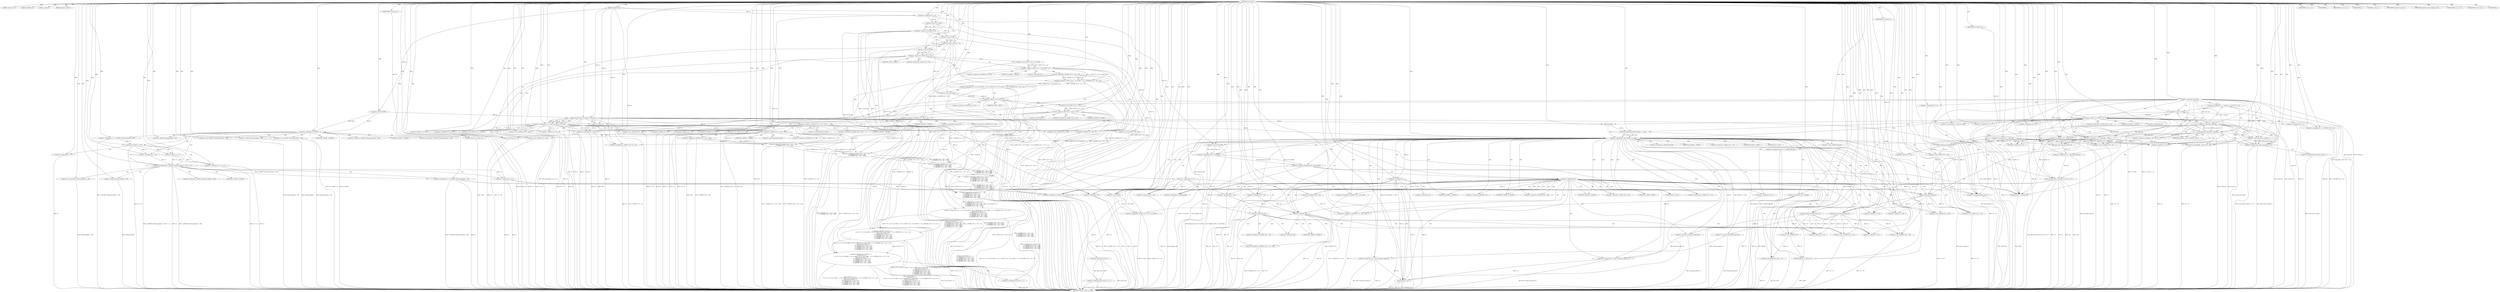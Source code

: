 digraph cache_insert {  
"1000116" [label = "(METHOD,cache_insert)" ]
"1000573" [label = "(METHOD_RETURN,__int64 __fastcall)" ]
"1000117" [label = "(PARAM,const char *a1)" ]
"1000118" [label = "(PARAM,_DWORD *a2)" ]
"1000119" [label = "(PARAM,__int64 a3)" ]
"1000120" [label = "(PARAM,unsigned __int64 a4)" ]
"1000121" [label = "(PARAM,unsigned int a5)" ]
"1000138" [label = "(<operator>.assignment,v10 = a5)" ]
"1000142" [label = "(<operator>.notEquals,(a5 & 0x980) != 0)" ]
"1000143" [label = "(<operator>.and,a5 & 0x980)" ]
"1000148" [label = "(<operator>.assignment,v11 = *(_QWORD *)(dnsmasq_daemon + 456))" ]
"1000151" [label = "(<operator>.cast,(_QWORD *)(dnsmasq_daemon + 456))" ]
"1000153" [label = "(<operator>.addition,dnsmasq_daemon + 456)" ]
"1000157" [label = "(<operator>.lessThan,v11 < a4)" ]
"1000160" [label = "(<operator>.assignment,v12 = v11 == 0)" ]
"1000162" [label = "(<operator>.equals,v11 == 0)" ]
"1000166" [label = "(<operator>.assignment,v12 = 1)" ]
"1000170" [label = "(IDENTIFIER,v12,if ( v12 ))" ]
"1000171" [label = "(<operator>.assignment,v11 = a4)" ]
"1000175" [label = "(<operator>.lessEqualsThan,*(_QWORD *)(dnsmasq_daemon + 448) <= v11)" ]
"1000177" [label = "(<operator>.cast,(_QWORD *)(dnsmasq_daemon + 448))" ]
"1000179" [label = "(<operator>.addition,dnsmasq_daemon + 448)" ]
"1000183" [label = "(<operator>.assignment,a4 = v11)" ]
"1000187" [label = "(<operator>.assignment,a4 = *(_QWORD *)(dnsmasq_daemon + 448))" ]
"1000190" [label = "(<operator>.cast,(_QWORD *)(dnsmasq_daemon + 448))" ]
"1000192" [label = "(<operator>.addition,dnsmasq_daemon + 448)" ]
"1000196" [label = "(<operator>.notEquals,(insert_error & 1) != 0)" ]
"1000197" [label = "(<operator>.and,insert_error & 1)" ]
"1000201" [label = "(IDENTIFIER,L,)" ]
"1000202" [label = "(<operator>.assignment,v14 = cache_scan_free(a1, a2, a3, a5))" ]
"1000204" [label = "(cache_scan_free,cache_scan_free(a1, a2, a3, a5))" ]
"1000210" [label = "(IDENTIFIER,v14,if ( v14 ))" ]
"1000213" [label = "(<operator>.logicalOr,(v10 & 0x180) == 0\n      || (v10 & 8) == 0\n      || ((v13 = v14, (v10 & 0x80) == 0) || (*(_BYTE *)(v14 + 52) & 0x80) == 0 || *(_DWORD *)(v14 + 24) != *a2)\n      && ((v10 & 0x100) == 0\n       || (*(_BYTE *)(v14 + 53) & 1) == 0\n       || *(_DWORD *)(v14 + 24) != *a2\n       || *(_DWORD *)(v14 + 28) != a2[1]\n       || *(_DWORD *)(v14 + 32) != a2[2]\n       || *(_DWORD *)(v14 + 36) != a2[3]))" ]
"1000214" [label = "(<operator>.equals,(v10 & 0x180) == 0)" ]
"1000215" [label = "(<operator>.and,v10 & 0x180)" ]
"1000219" [label = "(<operator>.logicalOr,(v10 & 8) == 0\n      || ((v13 = v14, (v10 & 0x80) == 0) || (*(_BYTE *)(v14 + 52) & 0x80) == 0 || *(_DWORD *)(v14 + 24) != *a2)\n      && ((v10 & 0x100) == 0\n       || (*(_BYTE *)(v14 + 53) & 1) == 0\n       || *(_DWORD *)(v14 + 24) != *a2\n       || *(_DWORD *)(v14 + 28) != a2[1]\n       || *(_DWORD *)(v14 + 32) != a2[2]\n       || *(_DWORD *)(v14 + 36) != a2[3]))" ]
"1000220" [label = "(<operator>.equals,(v10 & 8) == 0)" ]
"1000221" [label = "(<operator>.and,v10 & 8)" ]
"1000225" [label = "(<operator>.logicalAnd,((v13 = v14, (v10 & 0x80) == 0) || (*(_BYTE *)(v14 + 52) & 0x80) == 0 || *(_DWORD *)(v14 + 24) != *a2)\n      && ((v10 & 0x100) == 0\n       || (*(_BYTE *)(v14 + 53) & 1) == 0\n       || *(_DWORD *)(v14 + 24) != *a2\n       || *(_DWORD *)(v14 + 28) != a2[1]\n       || *(_DWORD *)(v14 + 32) != a2[2]\n       || *(_DWORD *)(v14 + 36) != a2[3]))" ]
"1000228" [label = "(<operator>.assignment,v13 = v14)" ]
"1000231" [label = "(<operator>.equals,(v10 & 0x80) == 0)" ]
"1000232" [label = "(<operator>.and,v10 & 0x80)" ]
"1000226" [label = "(<operator>.logicalOr,(v13 = v14, (v10 & 0x80) == 0) || (*(_BYTE *)(v14 + 52) & 0x80) == 0 || *(_DWORD *)(v14 + 24) != *a2)" ]
"1000236" [label = "(<operator>.logicalOr,(*(_BYTE *)(v14 + 52) & 0x80) == 0 || *(_DWORD *)(v14 + 24) != *a2)" ]
"1000237" [label = "(<operator>.equals,(*(_BYTE *)(v14 + 52) & 0x80) == 0)" ]
"1000238" [label = "(<operator>.and,*(_BYTE *)(v14 + 52) & 0x80)" ]
"1000240" [label = "(<operator>.cast,(_BYTE *)(v14 + 52))" ]
"1000242" [label = "(<operator>.addition,v14 + 52)" ]
"1000247" [label = "(<operator>.notEquals,*(_DWORD *)(v14 + 24) != *a2)" ]
"1000249" [label = "(<operator>.cast,(_DWORD *)(v14 + 24))" ]
"1000251" [label = "(<operator>.addition,v14 + 24)" ]
"1000256" [label = "(<operator>.logicalOr,(v10 & 0x100) == 0\n       || (*(_BYTE *)(v14 + 53) & 1) == 0\n       || *(_DWORD *)(v14 + 24) != *a2\n       || *(_DWORD *)(v14 + 28) != a2[1]\n       || *(_DWORD *)(v14 + 32) != a2[2]\n       || *(_DWORD *)(v14 + 36) != a2[3])" ]
"1000257" [label = "(<operator>.equals,(v10 & 0x100) == 0)" ]
"1000258" [label = "(<operator>.and,v10 & 0x100)" ]
"1000262" [label = "(<operator>.logicalOr,(*(_BYTE *)(v14 + 53) & 1) == 0\n       || *(_DWORD *)(v14 + 24) != *a2\n       || *(_DWORD *)(v14 + 28) != a2[1]\n       || *(_DWORD *)(v14 + 32) != a2[2]\n       || *(_DWORD *)(v14 + 36) != a2[3])" ]
"1000263" [label = "(<operator>.equals,(*(_BYTE *)(v14 + 53) & 1) == 0)" ]
"1000264" [label = "(<operator>.and,*(_BYTE *)(v14 + 53) & 1)" ]
"1000266" [label = "(<operator>.cast,(_BYTE *)(v14 + 53))" ]
"1000268" [label = "(<operator>.addition,v14 + 53)" ]
"1000273" [label = "(<operator>.logicalOr,*(_DWORD *)(v14 + 24) != *a2\n       || *(_DWORD *)(v14 + 28) != a2[1]\n       || *(_DWORD *)(v14 + 32) != a2[2]\n       || *(_DWORD *)(v14 + 36) != a2[3])" ]
"1000274" [label = "(<operator>.notEquals,*(_DWORD *)(v14 + 24) != *a2)" ]
"1000276" [label = "(<operator>.cast,(_DWORD *)(v14 + 24))" ]
"1000278" [label = "(<operator>.addition,v14 + 24)" ]
"1000283" [label = "(<operator>.logicalOr,*(_DWORD *)(v14 + 28) != a2[1]\n       || *(_DWORD *)(v14 + 32) != a2[2]\n       || *(_DWORD *)(v14 + 36) != a2[3])" ]
"1000284" [label = "(<operator>.notEquals,*(_DWORD *)(v14 + 28) != a2[1])" ]
"1000286" [label = "(<operator>.cast,(_DWORD *)(v14 + 28))" ]
"1000288" [label = "(<operator>.addition,v14 + 28)" ]
"1000294" [label = "(<operator>.logicalOr,*(_DWORD *)(v14 + 32) != a2[2]\n       || *(_DWORD *)(v14 + 36) != a2[3])" ]
"1000295" [label = "(<operator>.notEquals,*(_DWORD *)(v14 + 32) != a2[2])" ]
"1000297" [label = "(<operator>.cast,(_DWORD *)(v14 + 32))" ]
"1000299" [label = "(<operator>.addition,v14 + 32)" ]
"1000305" [label = "(<operator>.notEquals,*(_DWORD *)(v14 + 36) != a2[3])" ]
"1000307" [label = "(<operator>.cast,(_DWORD *)(v14 + 36))" ]
"1000309" [label = "(<operator>.addition,v14 + 36)" ]
"1000316" [label = "(IDENTIFIER,L,)" ]
"1000317" [label = "(<operator>.assignment,insert_error = 1)" ]
"1000320" [label = "(RETURN,return v13;,return v13;)" ]
"1000321" [label = "(IDENTIFIER,v13,return v13;)" ]
"1000322" [label = "(<operator>.assignment,v13 = cache_tail)" ]
"1000325" [label = "(<operator>.assignment,v24 = a2)" ]
"1000329" [label = "(<operator>.logicalNot,!cache_tail)" ]
"1000332" [label = "(<operator>.assignment,v15 = 0)" ]
"1000335" [label = "(<operator>.assignment,v16 = a5 & 4)" ]
"1000337" [label = "(<operator>.and,a5 & 4)" ]
"1000341" [label = "(LITERAL,1,while ( 1 ))" ]
"1000343" [label = "(<operator>.assignment,v17 = *(unsigned __int16 *)(v13 + 52))" ]
"1000346" [label = "(<operator>.cast,(unsigned __int16 *)(v13 + 52))" ]
"1000348" [label = "(<operator>.addition,v13 + 52)" ]
"1000352" [label = "(<operator>.equals,(v17 & 0xC) == 0)" ]
"1000353" [label = "(<operator>.and,v17 & 0xC)" ]
"1000359" [label = "(<operator>.logicalAnd,a1 && strlen(a1) >= 0x32)" ]
"1000361" [label = "(<operator>.greaterEqualsThan,strlen(a1) >= 0x32)" ]
"1000362" [label = "(strlen,strlen(a1))" ]
"1000366" [label = "(<operator>.assignment,v19 = big_free)" ]
"1000370" [label = "(IDENTIFIER,big_free,if ( big_free ))" ]
"1000372" [label = "(<operator>.assignment,big_free = *(_QWORD *)big_free)" ]
"1000375" [label = "(<operator>.cast,(_QWORD *)big_free)" ]
"1000381" [label = "(<operator>.logicalNot,!(bignames_left | v10 & 0x5000))" ]
"1000382" [label = "(<operator>.or,bignames_left | v10 & 0x5000)" ]
"1000384" [label = "(<operator>.and,v10 & 0x5000)" ]
"1000389" [label = "(<operator>.logicalNot,!v23)" ]
"1000392" [label = "(<operator>.assignment,v19 = v23)" ]
"1000396" [label = "(IDENTIFIER,bignames_left,if ( bignames_left ))" ]
"1000397" [label = "(<operator>.preDecrement,--bignames_left)" ]
"1000399" [label = "(cache_unlink,cache_unlink(v13))" ]
"1000401" [label = "(<operator>.assignment,v20 = v24)" ]
"1000404" [label = "(<operator>.assignment,*(_QWORD *)(v13 + 56) = v19)" ]
"1000406" [label = "(<operator>.cast,(_QWORD *)(v13 + 56))" ]
"1000408" [label = "(<operator>.addition,v13 + 56)" ]
"1000412" [label = "(<operator>.assignment,*(_WORD *)(v13 + 52) = a5 | 0x200)" ]
"1000414" [label = "(<operator>.cast,(_WORD *)(v13 + 52))" ]
"1000416" [label = "(<operator>.addition,v13 + 52)" ]
"1000419" [label = "(<operator>.or,a5 | 0x200)" ]
"1000422" [label = "(<operator>.assignment,v21 = (char *)cache_get_name(v13))" ]
"1000424" [label = "(<operator>.cast,(char *)cache_get_name(v13))" ]
"1000426" [label = "(cache_get_name,cache_get_name(v13))" ]
"1000430" [label = "(cache_unlink,cache_unlink(v13))" ]
"1000432" [label = "(<operator>.assignment,*(_WORD *)(v13 + 52) = a5)" ]
"1000434" [label = "(<operator>.cast,(_WORD *)(v13 + 52))" ]
"1000436" [label = "(<operator>.addition,v13 + 52)" ]
"1000440" [label = "(<operator>.assignment,v21 = (char *)cache_get_name(v13))" ]
"1000442" [label = "(<operator>.cast,(char *)cache_get_name(v13))" ]
"1000444" [label = "(cache_get_name,cache_get_name(v13))" ]
"1000447" [label = "(<operator>.logicalNot,!a1)" ]
"1000450" [label = "(<operator>.assignment,v20 = v24)" ]
"1000453" [label = "(<operator>.assignment,*v21 = 0)" ]
"1000458" [label = "(<operator>.logicalNot,!v24)" ]
"1000462" [label = "(<operator>.assignment,v20 = v24)" ]
"1000465" [label = "(strcpy,strcpy(v21, a1))" ]
"1000469" [label = "(<operator>.logicalNot,!v20)" ]
"1000473" [label = "(<operator>.assignment,*(_QWORD *)(v13 + 40) = a4 + a3)" ]
"1000475" [label = "(<operator>.cast,(_QWORD *)(v13 + 40))" ]
"1000477" [label = "(<operator>.addition,v13 + 40)" ]
"1000480" [label = "(<operator>.addition,a4 + a3)" ]
"1000483" [label = "(<operator>.assignment,*(_QWORD *)v13 = new_chain)" ]
"1000485" [label = "(<operator>.cast,(_QWORD *)v13)" ]
"1000489" [label = "(<operator>.assignment,new_chain = v13)" ]
"1000492" [label = "(RETURN,return v13;,return v13;)" ]
"1000493" [label = "(IDENTIFIER,v13,return v13;)" ]
"1000495" [label = "(<operator>.assignment,*(_OWORD *)(v13 + 24) = *v20)" ]
"1000497" [label = "(<operator>.cast,(_OWORD *)(v13 + 24))" ]
"1000499" [label = "(<operator>.addition,v13 + 24)" ]
"1000506" [label = "(IDENTIFIER,v15,if ( v15 ))" ]
"1000509" [label = "(IDENTIFIER,v16,if ( v16 ))" ]
"1000511" [label = "(<operator>.assignment,v25 = *(_OWORD *)(v13 + 24))" ]
"1000514" [label = "(<operator>.cast,(_OWORD *)(v13 + 24))" ]
"1000516" [label = "(<operator>.addition,v13 + 24)" ]
"1000519" [label = "(<operator>.assignment,v18 = cache_get_name(v13))" ]
"1000521" [label = "(cache_get_name,cache_get_name(v13))" ]
"1000523" [label = "(cache_scan_free,cache_scan_free(v18, &v25, a3, v17))" ]
"1000529" [label = "(<operator>.preIncrement,++cache_live_freed)" ]
"1000531" [label = "(<operator>.assignment,v15 = 1)" ]
"1000534" [label = "(<operator>.assignment,v13 = cache_tail)" ]
"1000538" [label = "(<operator>.logicalNot,!cache_tail)" ]
"1000543" [label = "(<operator>.assignment,v15 = 0)" ]
"1000546" [label = "(<operator>.assignment,v16 = 1)" ]
"1000549" [label = "(<operator>.assignment,v13 = cache_tail)" ]
"1000553" [label = "(<operator>.logicalNot,!cache_tail)" ]
"1000557" [label = "(<operator>.equals,(cache_insert_warned & 1) == 0)" ]
"1000558" [label = "(<operator>.and,cache_insert_warned & 1)" ]
"1000563" [label = "(<operator>.assignment,cache_insert_warned = 1)" ]
"1000567" [label = "(IDENTIFIER,L,)" ]
"1000568" [label = "(<operator>.assignment,insert_error = 1)" ]
"1000571" [label = "(RETURN,return v13;,return v13;)" ]
"1000572" [label = "(IDENTIFIER,v13,return v13;)" ]
"1000150" [label = "(<operator>.indirection,*(_QWORD *)(dnsmasq_daemon + 456))" ]
"1000152" [label = "(UNKNOWN,_QWORD *,_QWORD *)" ]
"1000176" [label = "(<operator>.indirection,*(_QWORD *)(dnsmasq_daemon + 448))" ]
"1000178" [label = "(UNKNOWN,_QWORD *,_QWORD *)" ]
"1000189" [label = "(<operator>.indirection,*(_QWORD *)(dnsmasq_daemon + 448))" ]
"1000191" [label = "(UNKNOWN,_QWORD *,_QWORD *)" ]
"1000239" [label = "(<operator>.indirection,*(_BYTE *)(v14 + 52))" ]
"1000241" [label = "(UNKNOWN,_BYTE *,_BYTE *)" ]
"1000248" [label = "(<operator>.indirection,*(_DWORD *)(v14 + 24))" ]
"1000250" [label = "(UNKNOWN,_DWORD *,_DWORD *)" ]
"1000254" [label = "(<operator>.indirection,*a2)" ]
"1000265" [label = "(<operator>.indirection,*(_BYTE *)(v14 + 53))" ]
"1000267" [label = "(UNKNOWN,_BYTE *,_BYTE *)" ]
"1000275" [label = "(<operator>.indirection,*(_DWORD *)(v14 + 24))" ]
"1000277" [label = "(UNKNOWN,_DWORD *,_DWORD *)" ]
"1000281" [label = "(<operator>.indirection,*a2)" ]
"1000285" [label = "(<operator>.indirection,*(_DWORD *)(v14 + 28))" ]
"1000287" [label = "(UNKNOWN,_DWORD *,_DWORD *)" ]
"1000291" [label = "(<operator>.indirectIndexAccess,a2[1])" ]
"1000296" [label = "(<operator>.indirection,*(_DWORD *)(v14 + 32))" ]
"1000298" [label = "(UNKNOWN,_DWORD *,_DWORD *)" ]
"1000302" [label = "(<operator>.indirectIndexAccess,a2[2])" ]
"1000306" [label = "(<operator>.indirection,*(_DWORD *)(v14 + 36))" ]
"1000308" [label = "(UNKNOWN,_DWORD *,_DWORD *)" ]
"1000312" [label = "(<operator>.indirectIndexAccess,a2[3])" ]
"1000345" [label = "(<operator>.indirection,*(unsigned __int16 *)(v13 + 52))" ]
"1000347" [label = "(UNKNOWN,unsigned __int16 *,unsigned __int16 *)" ]
"1000374" [label = "(<operator>.indirection,*(_QWORD *)big_free)" ]
"1000376" [label = "(UNKNOWN,_QWORD *,_QWORD *)" ]
"1000405" [label = "(<operator>.indirection,*(_QWORD *)(v13 + 56))" ]
"1000407" [label = "(UNKNOWN,_QWORD *,_QWORD *)" ]
"1000413" [label = "(<operator>.indirection,*(_WORD *)(v13 + 52))" ]
"1000415" [label = "(UNKNOWN,_WORD *,_WORD *)" ]
"1000425" [label = "(UNKNOWN,char *,char *)" ]
"1000433" [label = "(<operator>.indirection,*(_WORD *)(v13 + 52))" ]
"1000435" [label = "(UNKNOWN,_WORD *,_WORD *)" ]
"1000443" [label = "(UNKNOWN,char *,char *)" ]
"1000454" [label = "(<operator>.indirection,*v21)" ]
"1000474" [label = "(<operator>.indirection,*(_QWORD *)(v13 + 40))" ]
"1000476" [label = "(UNKNOWN,_QWORD *,_QWORD *)" ]
"1000484" [label = "(<operator>.indirection,*(_QWORD *)v13)" ]
"1000486" [label = "(UNKNOWN,_QWORD *,_QWORD *)" ]
"1000496" [label = "(<operator>.indirection,*(_OWORD *)(v13 + 24))" ]
"1000498" [label = "(UNKNOWN,_OWORD *,_OWORD *)" ]
"1000502" [label = "(<operator>.indirection,*v20)" ]
"1000513" [label = "(<operator>.indirection,*(_OWORD *)(v13 + 24))" ]
"1000515" [label = "(UNKNOWN,_OWORD *,_OWORD *)" ]
"1000525" [label = "(<operator>.addressOf,&v25)" ]
  "1000571" -> "1000573"  [ label = "DDG: <RET>"] 
  "1000320" -> "1000573"  [ label = "DDG: <RET>"] 
  "1000492" -> "1000573"  [ label = "DDG: <RET>"] 
  "1000462" -> "1000573"  [ label = "DDG: v24"] 
  "1000523" -> "1000573"  [ label = "DDG: a3"] 
  "1000325" -> "1000573"  [ label = "DDG: a2"] 
  "1000283" -> "1000573"  [ label = "DDG: *(_DWORD *)(v14 + 32) != a2[2]\n       || *(_DWORD *)(v14 + 36) != a2[3]"] 
  "1000166" -> "1000573"  [ label = "DDG: v12"] 
  "1000529" -> "1000573"  [ label = "DDG: cache_live_freed"] 
  "1000288" -> "1000573"  [ label = "DDG: v14"] 
  "1000434" -> "1000573"  [ label = "DDG: v13 + 52"] 
  "1000242" -> "1000573"  [ label = "DDG: v14"] 
  "1000160" -> "1000573"  [ label = "DDG: v12"] 
  "1000414" -> "1000573"  [ label = "DDG: v13 + 52"] 
  "1000469" -> "1000573"  [ label = "DDG: !v20"] 
  "1000142" -> "1000573"  [ label = "DDG: a5 & 0x980"] 
  "1000475" -> "1000573"  [ label = "DDG: v13 + 40"] 
  "1000392" -> "1000573"  [ label = "DDG: v23"] 
  "1000204" -> "1000573"  [ label = "DDG: a1"] 
  "1000294" -> "1000573"  [ label = "DDG: *(_DWORD *)(v14 + 32) != a2[2]"] 
  "1000346" -> "1000573"  [ label = "DDG: v13 + 52"] 
  "1000389" -> "1000573"  [ label = "DDG: !v23"] 
  "1000422" -> "1000573"  [ label = "DDG: (char *)cache_get_name(v13)"] 
  "1000442" -> "1000573"  [ label = "DDG: cache_get_name(v13)"] 
  "1000372" -> "1000573"  [ label = "DDG: *(_QWORD *)big_free"] 
  "1000495" -> "1000573"  [ label = "DDG: *v20"] 
  "1000523" -> "1000573"  [ label = "DDG: v18"] 
  "1000352" -> "1000573"  [ label = "DDG: (v17 & 0xC) == 0"] 
  "1000202" -> "1000573"  [ label = "DDG: v14"] 
  "1000138" -> "1000573"  [ label = "DDG: v10"] 
  "1000495" -> "1000573"  [ label = "DDG: *(_OWORD *)(v13 + 24)"] 
  "1000523" -> "1000573"  [ label = "DDG: &v25"] 
  "1000432" -> "1000573"  [ label = "DDG: a5"] 
  "1000187" -> "1000573"  [ label = "DDG: *(_QWORD *)(dnsmasq_daemon + 448)"] 
  "1000419" -> "1000573"  [ label = "DDG: a5"] 
  "1000238" -> "1000573"  [ label = "DDG: *(_BYTE *)(v14 + 52)"] 
  "1000511" -> "1000573"  [ label = "DDG: v25"] 
  "1000329" -> "1000573"  [ label = "DDG: cache_tail"] 
  "1000258" -> "1000573"  [ label = "DDG: v10"] 
  "1000352" -> "1000573"  [ label = "DDG: v17 & 0xC"] 
  "1000268" -> "1000573"  [ label = "DDG: v14"] 
  "1000232" -> "1000573"  [ label = "DDG: v10"] 
  "1000335" -> "1000573"  [ label = "DDG: a5 & 4"] 
  "1000543" -> "1000573"  [ label = "DDG: v15"] 
  "1000264" -> "1000573"  [ label = "DDG: *(_BYTE *)(v14 + 53)"] 
  "1000538" -> "1000573"  [ label = "DDG: cache_tail"] 
  "1000257" -> "1000573"  [ label = "DDG: v10 & 0x100"] 
  "1000538" -> "1000573"  [ label = "DDG: !cache_tail"] 
  "1000553" -> "1000573"  [ label = "DDG: !cache_tail"] 
  "1000142" -> "1000573"  [ label = "DDG: (a5 & 0x980) != 0"] 
  "1000183" -> "1000573"  [ label = "DDG: a4"] 
  "1000213" -> "1000573"  [ label = "DDG: (v10 & 0x180) == 0\n      || (v10 & 8) == 0\n      || ((v13 = v14, (v10 & 0x80) == 0) || (*(_BYTE *)(v14 + 52) & 0x80) == 0 || *(_DWORD *)(v14 + 24) != *a2)\n      && ((v10 & 0x100) == 0\n       || (*(_BYTE *)(v14 + 53) & 1) == 0\n       || *(_DWORD *)(v14 + 24) != *a2\n       || *(_DWORD *)(v14 + 28) != a2[1]\n       || *(_DWORD *)(v14 + 32) != a2[2]\n       || *(_DWORD *)(v14 + 36) != a2[3])"] 
  "1000563" -> "1000573"  [ label = "DDG: cache_insert_warned"] 
  "1000558" -> "1000573"  [ label = "DDG: cache_insert_warned"] 
  "1000157" -> "1000573"  [ label = "DDG: v11 < a4"] 
  "1000228" -> "1000573"  [ label = "DDG: v14"] 
  "1000322" -> "1000573"  [ label = "DDG: v13"] 
  "1000546" -> "1000573"  [ label = "DDG: v16"] 
  "1000228" -> "1000573"  [ label = "DDG: v13"] 
  "1000432" -> "1000573"  [ label = "DDG: *(_WORD *)(v13 + 52)"] 
  "1000447" -> "1000573"  [ label = "DDG: a1"] 
  "1000121" -> "1000573"  [ label = "DDG: a5"] 
  "1000480" -> "1000573"  [ label = "DDG: a3"] 
  "1000220" -> "1000573"  [ label = "DDG: v10 & 8"] 
  "1000225" -> "1000573"  [ label = "DDG: (v10 & 0x100) == 0\n       || (*(_BYTE *)(v14 + 53) & 1) == 0\n       || *(_DWORD *)(v14 + 24) != *a2\n       || *(_DWORD *)(v14 + 28) != a2[1]\n       || *(_DWORD *)(v14 + 32) != a2[2]\n       || *(_DWORD *)(v14 + 36) != a2[3]"] 
  "1000273" -> "1000573"  [ label = "DDG: *(_DWORD *)(v14 + 24) != *a2"] 
  "1000381" -> "1000573"  [ label = "DDG: bignames_left | v10 & 0x5000"] 
  "1000382" -> "1000573"  [ label = "DDG: v10 & 0x5000"] 
  "1000440" -> "1000573"  [ label = "DDG: (char *)cache_get_name(v13)"] 
  "1000273" -> "1000573"  [ label = "DDG: *(_DWORD *)(v14 + 28) != a2[1]\n       || *(_DWORD *)(v14 + 32) != a2[2]\n       || *(_DWORD *)(v14 + 36) != a2[3]"] 
  "1000219" -> "1000573"  [ label = "DDG: (v10 & 8) == 0"] 
  "1000295" -> "1000573"  [ label = "DDG: *(_DWORD *)(v14 + 32)"] 
  "1000480" -> "1000573"  [ label = "DDG: a4"] 
  "1000465" -> "1000573"  [ label = "DDG: strcpy(v21, a1)"] 
  "1000213" -> "1000573"  [ label = "DDG: (v10 & 0x180) == 0"] 
  "1000151" -> "1000573"  [ label = "DDG: dnsmasq_daemon + 456"] 
  "1000225" -> "1000573"  [ label = "DDG: (v13 = v14, (v10 & 0x80) == 0) || (*(_BYTE *)(v14 + 52) & 0x80) == 0 || *(_DWORD *)(v14 + 24) != *a2"] 
  "1000366" -> "1000573"  [ label = "DDG: big_free"] 
  "1000295" -> "1000573"  [ label = "DDG: a2[2]"] 
  "1000511" -> "1000573"  [ label = "DDG: *(_OWORD *)(v13 + 24)"] 
  "1000266" -> "1000573"  [ label = "DDG: v14 + 53"] 
  "1000557" -> "1000573"  [ label = "DDG: cache_insert_warned & 1"] 
  "1000453" -> "1000573"  [ label = "DDG: *v21"] 
  "1000424" -> "1000573"  [ label = "DDG: cache_get_name(v13)"] 
  "1000148" -> "1000573"  [ label = "DDG: *(_QWORD *)(dnsmasq_daemon + 456)"] 
  "1000523" -> "1000573"  [ label = "DDG: cache_scan_free(v18, &v25, a3, v17)"] 
  "1000179" -> "1000573"  [ label = "DDG: dnsmasq_daemon"] 
  "1000343" -> "1000573"  [ label = "DDG: *(unsigned __int16 *)(v13 + 52)"] 
  "1000473" -> "1000573"  [ label = "DDG: a4 + a3"] 
  "1000175" -> "1000573"  [ label = "DDG: v11"] 
  "1000309" -> "1000573"  [ label = "DDG: v14"] 
  "1000447" -> "1000573"  [ label = "DDG: !a1"] 
  "1000202" -> "1000573"  [ label = "DDG: cache_scan_free(a1, a2, a3, a5)"] 
  "1000226" -> "1000573"  [ label = "DDG: (*(_BYTE *)(v14 + 52) & 0x80) == 0 || *(_DWORD *)(v14 + 24) != *a2"] 
  "1000412" -> "1000573"  [ label = "DDG: a5 | 0x200"] 
  "1000236" -> "1000573"  [ label = "DDG: *(_DWORD *)(v14 + 24) != *a2"] 
  "1000523" -> "1000573"  [ label = "DDG: v17"] 
  "1000214" -> "1000573"  [ label = "DDG: v10 & 0x180"] 
  "1000401" -> "1000573"  [ label = "DDG: v24"] 
  "1000262" -> "1000573"  [ label = "DDG: (*(_BYTE *)(v14 + 53) & 1) == 0"] 
  "1000384" -> "1000573"  [ label = "DDG: v10"] 
  "1000236" -> "1000573"  [ label = "DDG: (*(_BYTE *)(v14 + 52) & 0x80) == 0"] 
  "1000366" -> "1000573"  [ label = "DDG: v19"] 
  "1000286" -> "1000573"  [ label = "DDG: v14 + 28"] 
  "1000489" -> "1000573"  [ label = "DDG: new_chain"] 
  "1000231" -> "1000573"  [ label = "DDG: v10 & 0x80"] 
  "1000469" -> "1000573"  [ label = "DDG: v20"] 
  "1000359" -> "1000573"  [ label = "DDG: strlen(a1) >= 0x32"] 
  "1000183" -> "1000573"  [ label = "DDG: v11"] 
  "1000204" -> "1000573"  [ label = "DDG: a3"] 
  "1000359" -> "1000573"  [ label = "DDG: a1 && strlen(a1) >= 0x32"] 
  "1000221" -> "1000573"  [ label = "DDG: v10"] 
  "1000514" -> "1000573"  [ label = "DDG: v13 + 24"] 
  "1000192" -> "1000573"  [ label = "DDG: dnsmasq_daemon"] 
  "1000278" -> "1000573"  [ label = "DDG: v14"] 
  "1000274" -> "1000573"  [ label = "DDG: *(_DWORD *)(v14 + 24)"] 
  "1000440" -> "1000573"  [ label = "DDG: v21"] 
  "1000247" -> "1000573"  [ label = "DDG: *(_DWORD *)(v14 + 24)"] 
  "1000497" -> "1000573"  [ label = "DDG: v13 + 24"] 
  "1000251" -> "1000573"  [ label = "DDG: v14"] 
  "1000219" -> "1000573"  [ label = "DDG: ((v13 = v14, (v10 & 0x80) == 0) || (*(_BYTE *)(v14 + 52) & 0x80) == 0 || *(_DWORD *)(v14 + 24) != *a2)\n      && ((v10 & 0x100) == 0\n       || (*(_BYTE *)(v14 + 53) & 1) == 0\n       || *(_DWORD *)(v14 + 24) != *a2\n       || *(_DWORD *)(v14 + 28) != a2[1]\n       || *(_DWORD *)(v14 + 32) != a2[2]\n       || *(_DWORD *)(v14 + 36) != a2[3])"] 
  "1000284" -> "1000573"  [ label = "DDG: a2[1]"] 
  "1000231" -> "1000573"  [ label = "DDG: (v10 & 0x80) == 0"] 
  "1000197" -> "1000573"  [ label = "DDG: insert_error"] 
  "1000404" -> "1000573"  [ label = "DDG: v19"] 
  "1000348" -> "1000573"  [ label = "DDG: v13"] 
  "1000534" -> "1000573"  [ label = "DDG: v13"] 
  "1000406" -> "1000573"  [ label = "DDG: v13 + 56"] 
  "1000187" -> "1000573"  [ label = "DDG: a4"] 
  "1000204" -> "1000573"  [ label = "DDG: a5"] 
  "1000256" -> "1000573"  [ label = "DDG: (v10 & 0x100) == 0"] 
  "1000450" -> "1000573"  [ label = "DDG: v20"] 
  "1000274" -> "1000573"  [ label = "DDG: *a2"] 
  "1000397" -> "1000573"  [ label = "DDG: bignames_left"] 
  "1000489" -> "1000573"  [ label = "DDG: v13"] 
  "1000190" -> "1000573"  [ label = "DDG: dnsmasq_daemon + 448"] 
  "1000531" -> "1000573"  [ label = "DDG: v15"] 
  "1000335" -> "1000573"  [ label = "DDG: v16"] 
  "1000557" -> "1000573"  [ label = "DDG: (cache_insert_warned & 1) == 0"] 
  "1000299" -> "1000573"  [ label = "DDG: v14"] 
  "1000568" -> "1000573"  [ label = "DDG: insert_error"] 
  "1000305" -> "1000573"  [ label = "DDG: *(_DWORD *)(v14 + 36)"] 
  "1000204" -> "1000573"  [ label = "DDG: a2"] 
  "1000465" -> "1000573"  [ label = "DDG: a1"] 
  "1000329" -> "1000573"  [ label = "DDG: !cache_tail"] 
  "1000262" -> "1000573"  [ label = "DDG: *(_DWORD *)(v14 + 24) != *a2\n       || *(_DWORD *)(v14 + 28) != a2[1]\n       || *(_DWORD *)(v14 + 32) != a2[2]\n       || *(_DWORD *)(v14 + 36) != a2[3]"] 
  "1000240" -> "1000573"  [ label = "DDG: v14 + 52"] 
  "1000175" -> "1000573"  [ label = "DDG: *(_QWORD *)(dnsmasq_daemon + 448)"] 
  "1000177" -> "1000573"  [ label = "DDG: dnsmasq_daemon + 448"] 
  "1000196" -> "1000573"  [ label = "DDG: (insert_error & 1) != 0"] 
  "1000297" -> "1000573"  [ label = "DDG: v14 + 32"] 
  "1000483" -> "1000573"  [ label = "DDG: *(_QWORD *)v13"] 
  "1000553" -> "1000573"  [ label = "DDG: cache_tail"] 
  "1000353" -> "1000573"  [ label = "DDG: v17"] 
  "1000276" -> "1000573"  [ label = "DDG: v14 + 24"] 
  "1000263" -> "1000573"  [ label = "DDG: *(_BYTE *)(v14 + 53) & 1"] 
  "1000215" -> "1000573"  [ label = "DDG: v10"] 
  "1000382" -> "1000573"  [ label = "DDG: bignames_left"] 
  "1000458" -> "1000573"  [ label = "DDG: v24"] 
  "1000283" -> "1000573"  [ label = "DDG: *(_DWORD *)(v14 + 28) != a2[1]"] 
  "1000237" -> "1000573"  [ label = "DDG: *(_BYTE *)(v14 + 52) & 0x80"] 
  "1000294" -> "1000573"  [ label = "DDG: *(_DWORD *)(v14 + 36) != a2[3]"] 
  "1000430" -> "1000573"  [ label = "DDG: cache_unlink(v13)"] 
  "1000404" -> "1000573"  [ label = "DDG: *(_QWORD *)(v13 + 56)"] 
  "1000399" -> "1000573"  [ label = "DDG: cache_unlink(v13)"] 
  "1000307" -> "1000573"  [ label = "DDG: v14 + 36"] 
  "1000519" -> "1000573"  [ label = "DDG: cache_get_name(v13)"] 
  "1000247" -> "1000573"  [ label = "DDG: *a2"] 
  "1000317" -> "1000573"  [ label = "DDG: insert_error"] 
  "1000412" -> "1000573"  [ label = "DDG: *(_WORD *)(v13 + 52)"] 
  "1000473" -> "1000573"  [ label = "DDG: *(_QWORD *)(v13 + 40)"] 
  "1000325" -> "1000573"  [ label = "DDG: v24"] 
  "1000372" -> "1000573"  [ label = "DDG: big_free"] 
  "1000196" -> "1000573"  [ label = "DDG: insert_error & 1"] 
  "1000175" -> "1000573"  [ label = "DDG: *(_QWORD *)(dnsmasq_daemon + 448) <= v11"] 
  "1000256" -> "1000573"  [ label = "DDG: (*(_BYTE *)(v14 + 53) & 1) == 0\n       || *(_DWORD *)(v14 + 24) != *a2\n       || *(_DWORD *)(v14 + 28) != a2[1]\n       || *(_DWORD *)(v14 + 32) != a2[2]\n       || *(_DWORD *)(v14 + 36) != a2[3]"] 
  "1000465" -> "1000573"  [ label = "DDG: v21"] 
  "1000381" -> "1000573"  [ label = "DDG: !(bignames_left | v10 & 0x5000)"] 
  "1000458" -> "1000573"  [ label = "DDG: !v24"] 
  "1000337" -> "1000573"  [ label = "DDG: a5"] 
  "1000305" -> "1000573"  [ label = "DDG: a2[3]"] 
  "1000361" -> "1000573"  [ label = "DDG: strlen(a1)"] 
  "1000389" -> "1000573"  [ label = "DDG: v23"] 
  "1000284" -> "1000573"  [ label = "DDG: *(_DWORD *)(v14 + 28)"] 
  "1000213" -> "1000573"  [ label = "DDG: (v10 & 8) == 0\n      || ((v13 = v14, (v10 & 0x80) == 0) || (*(_BYTE *)(v14 + 52) & 0x80) == 0 || *(_DWORD *)(v14 + 24) != *a2)\n      && ((v10 & 0x100) == 0\n       || (*(_BYTE *)(v14 + 53) & 1) == 0\n       || *(_DWORD *)(v14 + 24) != *a2\n       || *(_DWORD *)(v14 + 28) != a2[1]\n       || *(_DWORD *)(v14 + 32) != a2[2]\n       || *(_DWORD *)(v14 + 36) != a2[3])"] 
  "1000160" -> "1000573"  [ label = "DDG: v11 == 0"] 
  "1000249" -> "1000573"  [ label = "DDG: v14 + 24"] 
  "1000549" -> "1000573"  [ label = "DDG: v13"] 
  "1000332" -> "1000573"  [ label = "DDG: v15"] 
  "1000359" -> "1000573"  [ label = "DDG: a1"] 
  "1000116" -> "1000117"  [ label = "DDG: "] 
  "1000116" -> "1000118"  [ label = "DDG: "] 
  "1000116" -> "1000119"  [ label = "DDG: "] 
  "1000116" -> "1000120"  [ label = "DDG: "] 
  "1000116" -> "1000121"  [ label = "DDG: "] 
  "1000121" -> "1000138"  [ label = "DDG: a5"] 
  "1000116" -> "1000138"  [ label = "DDG: "] 
  "1000143" -> "1000142"  [ label = "DDG: a5"] 
  "1000143" -> "1000142"  [ label = "DDG: 0x980"] 
  "1000121" -> "1000143"  [ label = "DDG: a5"] 
  "1000116" -> "1000143"  [ label = "DDG: "] 
  "1000116" -> "1000142"  [ label = "DDG: "] 
  "1000116" -> "1000148"  [ label = "DDG: "] 
  "1000116" -> "1000151"  [ label = "DDG: "] 
  "1000116" -> "1000153"  [ label = "DDG: "] 
  "1000148" -> "1000157"  [ label = "DDG: v11"] 
  "1000116" -> "1000157"  [ label = "DDG: "] 
  "1000162" -> "1000160"  [ label = "DDG: v11"] 
  "1000162" -> "1000160"  [ label = "DDG: 0"] 
  "1000116" -> "1000160"  [ label = "DDG: "] 
  "1000157" -> "1000162"  [ label = "DDG: v11"] 
  "1000116" -> "1000162"  [ label = "DDG: "] 
  "1000116" -> "1000166"  [ label = "DDG: "] 
  "1000116" -> "1000170"  [ label = "DDG: "] 
  "1000157" -> "1000171"  [ label = "DDG: a4"] 
  "1000116" -> "1000171"  [ label = "DDG: "] 
  "1000116" -> "1000177"  [ label = "DDG: "] 
  "1000116" -> "1000179"  [ label = "DDG: "] 
  "1000162" -> "1000175"  [ label = "DDG: v11"] 
  "1000157" -> "1000175"  [ label = "DDG: v11"] 
  "1000171" -> "1000175"  [ label = "DDG: v11"] 
  "1000116" -> "1000175"  [ label = "DDG: "] 
  "1000175" -> "1000183"  [ label = "DDG: v11"] 
  "1000116" -> "1000183"  [ label = "DDG: "] 
  "1000175" -> "1000187"  [ label = "DDG: *(_QWORD *)(dnsmasq_daemon + 448)"] 
  "1000116" -> "1000187"  [ label = "DDG: "] 
  "1000116" -> "1000190"  [ label = "DDG: "] 
  "1000116" -> "1000192"  [ label = "DDG: "] 
  "1000197" -> "1000196"  [ label = "DDG: insert_error"] 
  "1000197" -> "1000196"  [ label = "DDG: 1"] 
  "1000116" -> "1000197"  [ label = "DDG: "] 
  "1000116" -> "1000196"  [ label = "DDG: "] 
  "1000116" -> "1000201"  [ label = "DDG: "] 
  "1000204" -> "1000202"  [ label = "DDG: a1"] 
  "1000204" -> "1000202"  [ label = "DDG: a2"] 
  "1000204" -> "1000202"  [ label = "DDG: a3"] 
  "1000204" -> "1000202"  [ label = "DDG: a5"] 
  "1000116" -> "1000202"  [ label = "DDG: "] 
  "1000116" -> "1000204"  [ label = "DDG: "] 
  "1000143" -> "1000204"  [ label = "DDG: a5"] 
  "1000121" -> "1000204"  [ label = "DDG: a5"] 
  "1000116" -> "1000210"  [ label = "DDG: "] 
  "1000214" -> "1000213"  [ label = "DDG: v10 & 0x180"] 
  "1000214" -> "1000213"  [ label = "DDG: 0"] 
  "1000215" -> "1000214"  [ label = "DDG: v10"] 
  "1000215" -> "1000214"  [ label = "DDG: 0x180"] 
  "1000138" -> "1000215"  [ label = "DDG: v10"] 
  "1000116" -> "1000215"  [ label = "DDG: "] 
  "1000116" -> "1000214"  [ label = "DDG: "] 
  "1000219" -> "1000213"  [ label = "DDG: (v10 & 8) == 0"] 
  "1000219" -> "1000213"  [ label = "DDG: ((v13 = v14, (v10 & 0x80) == 0) || (*(_BYTE *)(v14 + 52) & 0x80) == 0 || *(_DWORD *)(v14 + 24) != *a2)\n      && ((v10 & 0x100) == 0\n       || (*(_BYTE *)(v14 + 53) & 1) == 0\n       || *(_DWORD *)(v14 + 24) != *a2\n       || *(_DWORD *)(v14 + 28) != a2[1]\n       || *(_DWORD *)(v14 + 32) != a2[2]\n       || *(_DWORD *)(v14 + 36) != a2[3])"] 
  "1000220" -> "1000219"  [ label = "DDG: v10 & 8"] 
  "1000220" -> "1000219"  [ label = "DDG: 0"] 
  "1000221" -> "1000220"  [ label = "DDG: v10"] 
  "1000221" -> "1000220"  [ label = "DDG: 8"] 
  "1000215" -> "1000221"  [ label = "DDG: v10"] 
  "1000116" -> "1000221"  [ label = "DDG: "] 
  "1000116" -> "1000220"  [ label = "DDG: "] 
  "1000225" -> "1000219"  [ label = "DDG: (v13 = v14, (v10 & 0x80) == 0) || (*(_BYTE *)(v14 + 52) & 0x80) == 0 || *(_DWORD *)(v14 + 24) != *a2"] 
  "1000225" -> "1000219"  [ label = "DDG: (v10 & 0x100) == 0\n       || (*(_BYTE *)(v14 + 53) & 1) == 0\n       || *(_DWORD *)(v14 + 24) != *a2\n       || *(_DWORD *)(v14 + 28) != a2[1]\n       || *(_DWORD *)(v14 + 32) != a2[2]\n       || *(_DWORD *)(v14 + 36) != a2[3]"] 
  "1000226" -> "1000225"  [ label = "DDG: (*(_BYTE *)(v14 + 52) & 0x80) == 0 || *(_DWORD *)(v14 + 24) != *a2"] 
  "1000202" -> "1000228"  [ label = "DDG: v14"] 
  "1000116" -> "1000228"  [ label = "DDG: "] 
  "1000232" -> "1000231"  [ label = "DDG: v10"] 
  "1000232" -> "1000231"  [ label = "DDG: 0x80"] 
  "1000221" -> "1000232"  [ label = "DDG: v10"] 
  "1000116" -> "1000232"  [ label = "DDG: "] 
  "1000116" -> "1000231"  [ label = "DDG: "] 
  "1000236" -> "1000226"  [ label = "DDG: (*(_BYTE *)(v14 + 52) & 0x80) == 0"] 
  "1000236" -> "1000226"  [ label = "DDG: *(_DWORD *)(v14 + 24) != *a2"] 
  "1000237" -> "1000236"  [ label = "DDG: *(_BYTE *)(v14 + 52) & 0x80"] 
  "1000237" -> "1000236"  [ label = "DDG: 0"] 
  "1000238" -> "1000237"  [ label = "DDG: *(_BYTE *)(v14 + 52)"] 
  "1000238" -> "1000237"  [ label = "DDG: 0x80"] 
  "1000116" -> "1000240"  [ label = "DDG: "] 
  "1000202" -> "1000240"  [ label = "DDG: v14"] 
  "1000116" -> "1000242"  [ label = "DDG: "] 
  "1000202" -> "1000242"  [ label = "DDG: v14"] 
  "1000116" -> "1000238"  [ label = "DDG: "] 
  "1000116" -> "1000237"  [ label = "DDG: "] 
  "1000247" -> "1000236"  [ label = "DDG: *(_DWORD *)(v14 + 24)"] 
  "1000247" -> "1000236"  [ label = "DDG: *a2"] 
  "1000116" -> "1000249"  [ label = "DDG: "] 
  "1000202" -> "1000249"  [ label = "DDG: v14"] 
  "1000116" -> "1000251"  [ label = "DDG: "] 
  "1000202" -> "1000251"  [ label = "DDG: v14"] 
  "1000256" -> "1000225"  [ label = "DDG: (v10 & 0x100) == 0"] 
  "1000256" -> "1000225"  [ label = "DDG: (*(_BYTE *)(v14 + 53) & 1) == 0\n       || *(_DWORD *)(v14 + 24) != *a2\n       || *(_DWORD *)(v14 + 28) != a2[1]\n       || *(_DWORD *)(v14 + 32) != a2[2]\n       || *(_DWORD *)(v14 + 36) != a2[3]"] 
  "1000257" -> "1000256"  [ label = "DDG: v10 & 0x100"] 
  "1000257" -> "1000256"  [ label = "DDG: 0"] 
  "1000258" -> "1000257"  [ label = "DDG: v10"] 
  "1000258" -> "1000257"  [ label = "DDG: 0x100"] 
  "1000232" -> "1000258"  [ label = "DDG: v10"] 
  "1000116" -> "1000258"  [ label = "DDG: "] 
  "1000116" -> "1000257"  [ label = "DDG: "] 
  "1000262" -> "1000256"  [ label = "DDG: (*(_BYTE *)(v14 + 53) & 1) == 0"] 
  "1000262" -> "1000256"  [ label = "DDG: *(_DWORD *)(v14 + 24) != *a2\n       || *(_DWORD *)(v14 + 28) != a2[1]\n       || *(_DWORD *)(v14 + 32) != a2[2]\n       || *(_DWORD *)(v14 + 36) != a2[3]"] 
  "1000263" -> "1000262"  [ label = "DDG: *(_BYTE *)(v14 + 53) & 1"] 
  "1000263" -> "1000262"  [ label = "DDG: 0"] 
  "1000264" -> "1000263"  [ label = "DDG: *(_BYTE *)(v14 + 53)"] 
  "1000264" -> "1000263"  [ label = "DDG: 1"] 
  "1000116" -> "1000266"  [ label = "DDG: "] 
  "1000202" -> "1000266"  [ label = "DDG: v14"] 
  "1000116" -> "1000268"  [ label = "DDG: "] 
  "1000202" -> "1000268"  [ label = "DDG: v14"] 
  "1000116" -> "1000264"  [ label = "DDG: "] 
  "1000116" -> "1000263"  [ label = "DDG: "] 
  "1000273" -> "1000262"  [ label = "DDG: *(_DWORD *)(v14 + 24) != *a2"] 
  "1000273" -> "1000262"  [ label = "DDG: *(_DWORD *)(v14 + 28) != a2[1]\n       || *(_DWORD *)(v14 + 32) != a2[2]\n       || *(_DWORD *)(v14 + 36) != a2[3]"] 
  "1000274" -> "1000273"  [ label = "DDG: *(_DWORD *)(v14 + 24)"] 
  "1000274" -> "1000273"  [ label = "DDG: *a2"] 
  "1000247" -> "1000274"  [ label = "DDG: *(_DWORD *)(v14 + 24)"] 
  "1000116" -> "1000276"  [ label = "DDG: "] 
  "1000202" -> "1000276"  [ label = "DDG: v14"] 
  "1000116" -> "1000278"  [ label = "DDG: "] 
  "1000202" -> "1000278"  [ label = "DDG: v14"] 
  "1000247" -> "1000274"  [ label = "DDG: *a2"] 
  "1000283" -> "1000273"  [ label = "DDG: *(_DWORD *)(v14 + 28) != a2[1]"] 
  "1000283" -> "1000273"  [ label = "DDG: *(_DWORD *)(v14 + 32) != a2[2]\n       || *(_DWORD *)(v14 + 36) != a2[3]"] 
  "1000284" -> "1000283"  [ label = "DDG: *(_DWORD *)(v14 + 28)"] 
  "1000284" -> "1000283"  [ label = "DDG: a2[1]"] 
  "1000116" -> "1000286"  [ label = "DDG: "] 
  "1000202" -> "1000286"  [ label = "DDG: v14"] 
  "1000116" -> "1000288"  [ label = "DDG: "] 
  "1000202" -> "1000288"  [ label = "DDG: v14"] 
  "1000204" -> "1000284"  [ label = "DDG: a2"] 
  "1000294" -> "1000283"  [ label = "DDG: *(_DWORD *)(v14 + 32) != a2[2]"] 
  "1000294" -> "1000283"  [ label = "DDG: *(_DWORD *)(v14 + 36) != a2[3]"] 
  "1000295" -> "1000294"  [ label = "DDG: *(_DWORD *)(v14 + 32)"] 
  "1000295" -> "1000294"  [ label = "DDG: a2[2]"] 
  "1000116" -> "1000297"  [ label = "DDG: "] 
  "1000202" -> "1000297"  [ label = "DDG: v14"] 
  "1000116" -> "1000299"  [ label = "DDG: "] 
  "1000202" -> "1000299"  [ label = "DDG: v14"] 
  "1000204" -> "1000295"  [ label = "DDG: a2"] 
  "1000305" -> "1000294"  [ label = "DDG: *(_DWORD *)(v14 + 36)"] 
  "1000305" -> "1000294"  [ label = "DDG: a2[3]"] 
  "1000116" -> "1000307"  [ label = "DDG: "] 
  "1000202" -> "1000307"  [ label = "DDG: v14"] 
  "1000116" -> "1000309"  [ label = "DDG: "] 
  "1000202" -> "1000309"  [ label = "DDG: v14"] 
  "1000204" -> "1000305"  [ label = "DDG: a2"] 
  "1000116" -> "1000316"  [ label = "DDG: "] 
  "1000116" -> "1000317"  [ label = "DDG: "] 
  "1000321" -> "1000320"  [ label = "DDG: v13"] 
  "1000228" -> "1000320"  [ label = "DDG: v13"] 
  "1000116" -> "1000321"  [ label = "DDG: "] 
  "1000116" -> "1000322"  [ label = "DDG: "] 
  "1000204" -> "1000325"  [ label = "DDG: a2"] 
  "1000116" -> "1000325"  [ label = "DDG: "] 
  "1000116" -> "1000329"  [ label = "DDG: "] 
  "1000116" -> "1000332"  [ label = "DDG: "] 
  "1000337" -> "1000335"  [ label = "DDG: a5"] 
  "1000337" -> "1000335"  [ label = "DDG: 4"] 
  "1000116" -> "1000335"  [ label = "DDG: "] 
  "1000204" -> "1000337"  [ label = "DDG: a5"] 
  "1000121" -> "1000337"  [ label = "DDG: a5"] 
  "1000116" -> "1000337"  [ label = "DDG: "] 
  "1000116" -> "1000341"  [ label = "DDG: "] 
  "1000116" -> "1000343"  [ label = "DDG: "] 
  "1000322" -> "1000346"  [ label = "DDG: v13"] 
  "1000534" -> "1000346"  [ label = "DDG: v13"] 
  "1000549" -> "1000346"  [ label = "DDG: v13"] 
  "1000116" -> "1000346"  [ label = "DDG: "] 
  "1000322" -> "1000348"  [ label = "DDG: v13"] 
  "1000534" -> "1000348"  [ label = "DDG: v13"] 
  "1000549" -> "1000348"  [ label = "DDG: v13"] 
  "1000116" -> "1000348"  [ label = "DDG: "] 
  "1000353" -> "1000352"  [ label = "DDG: v17"] 
  "1000353" -> "1000352"  [ label = "DDG: 0xC"] 
  "1000343" -> "1000353"  [ label = "DDG: v17"] 
  "1000116" -> "1000353"  [ label = "DDG: "] 
  "1000116" -> "1000352"  [ label = "DDG: "] 
  "1000204" -> "1000359"  [ label = "DDG: a1"] 
  "1000362" -> "1000359"  [ label = "DDG: a1"] 
  "1000116" -> "1000359"  [ label = "DDG: "] 
  "1000361" -> "1000359"  [ label = "DDG: strlen(a1)"] 
  "1000361" -> "1000359"  [ label = "DDG: 0x32"] 
  "1000362" -> "1000361"  [ label = "DDG: a1"] 
  "1000204" -> "1000362"  [ label = "DDG: a1"] 
  "1000116" -> "1000362"  [ label = "DDG: "] 
  "1000116" -> "1000361"  [ label = "DDG: "] 
  "1000116" -> "1000366"  [ label = "DDG: "] 
  "1000116" -> "1000370"  [ label = "DDG: "] 
  "1000116" -> "1000372"  [ label = "DDG: "] 
  "1000116" -> "1000375"  [ label = "DDG: "] 
  "1000382" -> "1000381"  [ label = "DDG: bignames_left"] 
  "1000382" -> "1000381"  [ label = "DDG: v10 & 0x5000"] 
  "1000116" -> "1000382"  [ label = "DDG: "] 
  "1000384" -> "1000382"  [ label = "DDG: v10"] 
  "1000384" -> "1000382"  [ label = "DDG: 0x5000"] 
  "1000138" -> "1000384"  [ label = "DDG: v10"] 
  "1000116" -> "1000384"  [ label = "DDG: "] 
  "1000116" -> "1000389"  [ label = "DDG: "] 
  "1000389" -> "1000392"  [ label = "DDG: v23"] 
  "1000116" -> "1000392"  [ label = "DDG: "] 
  "1000116" -> "1000396"  [ label = "DDG: "] 
  "1000382" -> "1000397"  [ label = "DDG: bignames_left"] 
  "1000116" -> "1000397"  [ label = "DDG: "] 
  "1000116" -> "1000399"  [ label = "DDG: "] 
  "1000322" -> "1000399"  [ label = "DDG: v13"] 
  "1000534" -> "1000399"  [ label = "DDG: v13"] 
  "1000549" -> "1000399"  [ label = "DDG: v13"] 
  "1000325" -> "1000401"  [ label = "DDG: v24"] 
  "1000116" -> "1000401"  [ label = "DDG: "] 
  "1000392" -> "1000404"  [ label = "DDG: v19"] 
  "1000366" -> "1000404"  [ label = "DDG: v19"] 
  "1000116" -> "1000404"  [ label = "DDG: "] 
  "1000399" -> "1000406"  [ label = "DDG: v13"] 
  "1000116" -> "1000406"  [ label = "DDG: "] 
  "1000399" -> "1000408"  [ label = "DDG: v13"] 
  "1000116" -> "1000408"  [ label = "DDG: "] 
  "1000419" -> "1000412"  [ label = "DDG: a5"] 
  "1000419" -> "1000412"  [ label = "DDG: 0x200"] 
  "1000116" -> "1000414"  [ label = "DDG: "] 
  "1000399" -> "1000414"  [ label = "DDG: v13"] 
  "1000116" -> "1000416"  [ label = "DDG: "] 
  "1000399" -> "1000416"  [ label = "DDG: v13"] 
  "1000337" -> "1000419"  [ label = "DDG: a5"] 
  "1000121" -> "1000419"  [ label = "DDG: a5"] 
  "1000116" -> "1000419"  [ label = "DDG: "] 
  "1000424" -> "1000422"  [ label = "DDG: cache_get_name(v13)"] 
  "1000116" -> "1000422"  [ label = "DDG: "] 
  "1000426" -> "1000424"  [ label = "DDG: v13"] 
  "1000116" -> "1000426"  [ label = "DDG: "] 
  "1000399" -> "1000426"  [ label = "DDG: v13"] 
  "1000116" -> "1000430"  [ label = "DDG: "] 
  "1000322" -> "1000430"  [ label = "DDG: v13"] 
  "1000534" -> "1000430"  [ label = "DDG: v13"] 
  "1000549" -> "1000430"  [ label = "DDG: v13"] 
  "1000337" -> "1000432"  [ label = "DDG: a5"] 
  "1000121" -> "1000432"  [ label = "DDG: a5"] 
  "1000116" -> "1000432"  [ label = "DDG: "] 
  "1000430" -> "1000434"  [ label = "DDG: v13"] 
  "1000116" -> "1000434"  [ label = "DDG: "] 
  "1000430" -> "1000436"  [ label = "DDG: v13"] 
  "1000116" -> "1000436"  [ label = "DDG: "] 
  "1000442" -> "1000440"  [ label = "DDG: cache_get_name(v13)"] 
  "1000116" -> "1000440"  [ label = "DDG: "] 
  "1000444" -> "1000442"  [ label = "DDG: v13"] 
  "1000116" -> "1000444"  [ label = "DDG: "] 
  "1000430" -> "1000444"  [ label = "DDG: v13"] 
  "1000359" -> "1000447"  [ label = "DDG: a1"] 
  "1000116" -> "1000447"  [ label = "DDG: "] 
  "1000325" -> "1000450"  [ label = "DDG: v24"] 
  "1000116" -> "1000450"  [ label = "DDG: "] 
  "1000116" -> "1000453"  [ label = "DDG: "] 
  "1000116" -> "1000458"  [ label = "DDG: "] 
  "1000325" -> "1000458"  [ label = "DDG: v24"] 
  "1000325" -> "1000462"  [ label = "DDG: v24"] 
  "1000116" -> "1000462"  [ label = "DDG: "] 
  "1000440" -> "1000465"  [ label = "DDG: v21"] 
  "1000422" -> "1000465"  [ label = "DDG: v21"] 
  "1000116" -> "1000465"  [ label = "DDG: "] 
  "1000447" -> "1000465"  [ label = "DDG: a1"] 
  "1000359" -> "1000465"  [ label = "DDG: a1"] 
  "1000401" -> "1000469"  [ label = "DDG: v20"] 
  "1000462" -> "1000469"  [ label = "DDG: v20"] 
  "1000116" -> "1000469"  [ label = "DDG: "] 
  "1000183" -> "1000473"  [ label = "DDG: a4"] 
  "1000187" -> "1000473"  [ label = "DDG: a4"] 
  "1000116" -> "1000473"  [ label = "DDG: "] 
  "1000523" -> "1000473"  [ label = "DDG: a3"] 
  "1000204" -> "1000473"  [ label = "DDG: a3"] 
  "1000444" -> "1000475"  [ label = "DDG: v13"] 
  "1000426" -> "1000475"  [ label = "DDG: v13"] 
  "1000116" -> "1000475"  [ label = "DDG: "] 
  "1000444" -> "1000477"  [ label = "DDG: v13"] 
  "1000426" -> "1000477"  [ label = "DDG: v13"] 
  "1000116" -> "1000477"  [ label = "DDG: "] 
  "1000183" -> "1000480"  [ label = "DDG: a4"] 
  "1000187" -> "1000480"  [ label = "DDG: a4"] 
  "1000116" -> "1000480"  [ label = "DDG: "] 
  "1000523" -> "1000480"  [ label = "DDG: a3"] 
  "1000204" -> "1000480"  [ label = "DDG: a3"] 
  "1000116" -> "1000483"  [ label = "DDG: "] 
  "1000116" -> "1000485"  [ label = "DDG: "] 
  "1000444" -> "1000485"  [ label = "DDG: v13"] 
  "1000426" -> "1000485"  [ label = "DDG: v13"] 
  "1000485" -> "1000489"  [ label = "DDG: v13"] 
  "1000116" -> "1000489"  [ label = "DDG: "] 
  "1000493" -> "1000492"  [ label = "DDG: v13"] 
  "1000485" -> "1000492"  [ label = "DDG: v13"] 
  "1000116" -> "1000492"  [ label = "DDG: "] 
  "1000116" -> "1000493"  [ label = "DDG: "] 
  "1000444" -> "1000497"  [ label = "DDG: v13"] 
  "1000426" -> "1000497"  [ label = "DDG: v13"] 
  "1000116" -> "1000497"  [ label = "DDG: "] 
  "1000444" -> "1000499"  [ label = "DDG: v13"] 
  "1000426" -> "1000499"  [ label = "DDG: v13"] 
  "1000116" -> "1000499"  [ label = "DDG: "] 
  "1000116" -> "1000506"  [ label = "DDG: "] 
  "1000116" -> "1000509"  [ label = "DDG: "] 
  "1000116" -> "1000511"  [ label = "DDG: "] 
  "1000116" -> "1000514"  [ label = "DDG: "] 
  "1000322" -> "1000514"  [ label = "DDG: v13"] 
  "1000534" -> "1000514"  [ label = "DDG: v13"] 
  "1000549" -> "1000514"  [ label = "DDG: v13"] 
  "1000116" -> "1000516"  [ label = "DDG: "] 
  "1000322" -> "1000516"  [ label = "DDG: v13"] 
  "1000534" -> "1000516"  [ label = "DDG: v13"] 
  "1000549" -> "1000516"  [ label = "DDG: v13"] 
  "1000521" -> "1000519"  [ label = "DDG: v13"] 
  "1000116" -> "1000519"  [ label = "DDG: "] 
  "1000116" -> "1000521"  [ label = "DDG: "] 
  "1000322" -> "1000521"  [ label = "DDG: v13"] 
  "1000534" -> "1000521"  [ label = "DDG: v13"] 
  "1000549" -> "1000521"  [ label = "DDG: v13"] 
  "1000519" -> "1000523"  [ label = "DDG: v18"] 
  "1000116" -> "1000523"  [ label = "DDG: "] 
  "1000204" -> "1000523"  [ label = "DDG: a3"] 
  "1000353" -> "1000523"  [ label = "DDG: v17"] 
  "1000116" -> "1000529"  [ label = "DDG: "] 
  "1000116" -> "1000531"  [ label = "DDG: "] 
  "1000329" -> "1000534"  [ label = "DDG: cache_tail"] 
  "1000538" -> "1000534"  [ label = "DDG: cache_tail"] 
  "1000553" -> "1000534"  [ label = "DDG: cache_tail"] 
  "1000116" -> "1000534"  [ label = "DDG: "] 
  "1000116" -> "1000538"  [ label = "DDG: "] 
  "1000329" -> "1000538"  [ label = "DDG: cache_tail"] 
  "1000553" -> "1000538"  [ label = "DDG: cache_tail"] 
  "1000116" -> "1000543"  [ label = "DDG: "] 
  "1000116" -> "1000546"  [ label = "DDG: "] 
  "1000329" -> "1000549"  [ label = "DDG: cache_tail"] 
  "1000538" -> "1000549"  [ label = "DDG: cache_tail"] 
  "1000553" -> "1000549"  [ label = "DDG: cache_tail"] 
  "1000116" -> "1000549"  [ label = "DDG: "] 
  "1000116" -> "1000553"  [ label = "DDG: "] 
  "1000329" -> "1000553"  [ label = "DDG: cache_tail"] 
  "1000538" -> "1000553"  [ label = "DDG: cache_tail"] 
  "1000558" -> "1000557"  [ label = "DDG: cache_insert_warned"] 
  "1000558" -> "1000557"  [ label = "DDG: 1"] 
  "1000116" -> "1000558"  [ label = "DDG: "] 
  "1000116" -> "1000557"  [ label = "DDG: "] 
  "1000116" -> "1000563"  [ label = "DDG: "] 
  "1000116" -> "1000567"  [ label = "DDG: "] 
  "1000116" -> "1000568"  [ label = "DDG: "] 
  "1000572" -> "1000571"  [ label = "DDG: v13"] 
  "1000322" -> "1000571"  [ label = "DDG: v13"] 
  "1000549" -> "1000571"  [ label = "DDG: v13"] 
  "1000534" -> "1000571"  [ label = "DDG: v13"] 
  "1000116" -> "1000571"  [ label = "DDG: "] 
  "1000116" -> "1000572"  [ label = "DDG: "] 
  "1000142" -> "1000157"  [ label = "CDG: "] 
  "1000142" -> "1000153"  [ label = "CDG: "] 
  "1000142" -> "1000152"  [ label = "CDG: "] 
  "1000142" -> "1000151"  [ label = "CDG: "] 
  "1000142" -> "1000150"  [ label = "CDG: "] 
  "1000142" -> "1000148"  [ label = "CDG: "] 
  "1000142" -> "1000176"  [ label = "CDG: "] 
  "1000142" -> "1000175"  [ label = "CDG: "] 
  "1000142" -> "1000179"  [ label = "CDG: "] 
  "1000142" -> "1000178"  [ label = "CDG: "] 
  "1000142" -> "1000177"  [ label = "CDG: "] 
  "1000142" -> "1000171"  [ label = "CDG: "] 
  "1000157" -> "1000160"  [ label = "CDG: "] 
  "1000157" -> "1000166"  [ label = "CDG: "] 
  "1000157" -> "1000162"  [ label = "CDG: "] 
  "1000175" -> "1000192"  [ label = "CDG: "] 
  "1000175" -> "1000191"  [ label = "CDG: "] 
  "1000175" -> "1000190"  [ label = "CDG: "] 
  "1000175" -> "1000189"  [ label = "CDG: "] 
  "1000175" -> "1000187"  [ label = "CDG: "] 
  "1000175" -> "1000183"  [ label = "CDG: "] 
  "1000213" -> "1000317"  [ label = "CDG: "] 
  "1000214" -> "1000221"  [ label = "CDG: "] 
  "1000214" -> "1000220"  [ label = "CDG: "] 
  "1000214" -> "1000219"  [ label = "CDG: "] 
  "1000220" -> "1000232"  [ label = "CDG: "] 
  "1000220" -> "1000231"  [ label = "CDG: "] 
  "1000220" -> "1000228"  [ label = "CDG: "] 
  "1000220" -> "1000226"  [ label = "CDG: "] 
  "1000220" -> "1000225"  [ label = "CDG: "] 
  "1000226" -> "1000256"  [ label = "CDG: "] 
  "1000226" -> "1000258"  [ label = "CDG: "] 
  "1000226" -> "1000257"  [ label = "CDG: "] 
  "1000231" -> "1000240"  [ label = "CDG: "] 
  "1000231" -> "1000239"  [ label = "CDG: "] 
  "1000231" -> "1000238"  [ label = "CDG: "] 
  "1000231" -> "1000237"  [ label = "CDG: "] 
  "1000231" -> "1000236"  [ label = "CDG: "] 
  "1000231" -> "1000242"  [ label = "CDG: "] 
  "1000231" -> "1000241"  [ label = "CDG: "] 
  "1000237" -> "1000254"  [ label = "CDG: "] 
  "1000237" -> "1000251"  [ label = "CDG: "] 
  "1000237" -> "1000250"  [ label = "CDG: "] 
  "1000237" -> "1000249"  [ label = "CDG: "] 
  "1000237" -> "1000248"  [ label = "CDG: "] 
  "1000237" -> "1000247"  [ label = "CDG: "] 
  "1000257" -> "1000268"  [ label = "CDG: "] 
  "1000257" -> "1000267"  [ label = "CDG: "] 
  "1000257" -> "1000266"  [ label = "CDG: "] 
  "1000257" -> "1000265"  [ label = "CDG: "] 
  "1000257" -> "1000264"  [ label = "CDG: "] 
  "1000257" -> "1000263"  [ label = "CDG: "] 
  "1000257" -> "1000262"  [ label = "CDG: "] 
  "1000263" -> "1000281"  [ label = "CDG: "] 
  "1000263" -> "1000278"  [ label = "CDG: "] 
  "1000263" -> "1000277"  [ label = "CDG: "] 
  "1000263" -> "1000276"  [ label = "CDG: "] 
  "1000263" -> "1000275"  [ label = "CDG: "] 
  "1000263" -> "1000274"  [ label = "CDG: "] 
  "1000263" -> "1000273"  [ label = "CDG: "] 
  "1000274" -> "1000288"  [ label = "CDG: "] 
  "1000274" -> "1000287"  [ label = "CDG: "] 
  "1000274" -> "1000286"  [ label = "CDG: "] 
  "1000274" -> "1000285"  [ label = "CDG: "] 
  "1000274" -> "1000284"  [ label = "CDG: "] 
  "1000274" -> "1000283"  [ label = "CDG: "] 
  "1000274" -> "1000291"  [ label = "CDG: "] 
  "1000284" -> "1000302"  [ label = "CDG: "] 
  "1000284" -> "1000299"  [ label = "CDG: "] 
  "1000284" -> "1000298"  [ label = "CDG: "] 
  "1000284" -> "1000297"  [ label = "CDG: "] 
  "1000284" -> "1000296"  [ label = "CDG: "] 
  "1000284" -> "1000295"  [ label = "CDG: "] 
  "1000284" -> "1000294"  [ label = "CDG: "] 
  "1000295" -> "1000312"  [ label = "CDG: "] 
  "1000295" -> "1000309"  [ label = "CDG: "] 
  "1000295" -> "1000308"  [ label = "CDG: "] 
  "1000295" -> "1000307"  [ label = "CDG: "] 
  "1000295" -> "1000306"  [ label = "CDG: "] 
  "1000295" -> "1000305"  [ label = "CDG: "] 
  "1000329" -> "1000571"  [ label = "CDG: "] 
  "1000329" -> "1000568"  [ label = "CDG: "] 
  "1000329" -> "1000335"  [ label = "CDG: "] 
  "1000329" -> "1000332"  [ label = "CDG: "] 
  "1000329" -> "1000337"  [ label = "CDG: "] 
  "1000329" -> "1000558"  [ label = "CDG: "] 
  "1000329" -> "1000557"  [ label = "CDG: "] 
  "1000329" -> "1000352"  [ label = "CDG: "] 
  "1000329" -> "1000348"  [ label = "CDG: "] 
  "1000329" -> "1000347"  [ label = "CDG: "] 
  "1000329" -> "1000346"  [ label = "CDG: "] 
  "1000329" -> "1000345"  [ label = "CDG: "] 
  "1000329" -> "1000343"  [ label = "CDG: "] 
  "1000329" -> "1000353"  [ label = "CDG: "] 
  "1000352" -> "1000359"  [ label = "CDG: "] 
  "1000352" -> "1000558"  [ label = "CDG: "] 
  "1000352" -> "1000557"  [ label = "CDG: "] 
  "1000352" -> "1000571"  [ label = "CDG: "] 
  "1000352" -> "1000568"  [ label = "CDG: "] 
  "1000352" -> "1000511"  [ label = "CDG: "] 
  "1000352" -> "1000525"  [ label = "CDG: "] 
  "1000352" -> "1000523"  [ label = "CDG: "] 
  "1000352" -> "1000521"  [ label = "CDG: "] 
  "1000352" -> "1000519"  [ label = "CDG: "] 
  "1000352" -> "1000516"  [ label = "CDG: "] 
  "1000352" -> "1000515"  [ label = "CDG: "] 
  "1000352" -> "1000514"  [ label = "CDG: "] 
  "1000352" -> "1000513"  [ label = "CDG: "] 
  "1000352" -> "1000543"  [ label = "CDG: "] 
  "1000352" -> "1000538"  [ label = "CDG: "] 
  "1000352" -> "1000534"  [ label = "CDG: "] 
  "1000352" -> "1000531"  [ label = "CDG: "] 
  "1000352" -> "1000529"  [ label = "CDG: "] 
  "1000352" -> "1000553"  [ label = "CDG: "] 
  "1000352" -> "1000549"  [ label = "CDG: "] 
  "1000352" -> "1000546"  [ label = "CDG: "] 
  "1000352" -> "1000362"  [ label = "CDG: "] 
  "1000352" -> "1000361"  [ label = "CDG: "] 
  "1000359" -> "1000432"  [ label = "CDG: "] 
  "1000359" -> "1000430"  [ label = "CDG: "] 
  "1000359" -> "1000447"  [ label = "CDG: "] 
  "1000359" -> "1000444"  [ label = "CDG: "] 
  "1000359" -> "1000443"  [ label = "CDG: "] 
  "1000359" -> "1000442"  [ label = "CDG: "] 
  "1000359" -> "1000440"  [ label = "CDG: "] 
  "1000359" -> "1000436"  [ label = "CDG: "] 
  "1000359" -> "1000435"  [ label = "CDG: "] 
  "1000359" -> "1000434"  [ label = "CDG: "] 
  "1000359" -> "1000433"  [ label = "CDG: "] 
  "1000359" -> "1000480"  [ label = "CDG: "] 
  "1000359" -> "1000477"  [ label = "CDG: "] 
  "1000359" -> "1000476"  [ label = "CDG: "] 
  "1000359" -> "1000475"  [ label = "CDG: "] 
  "1000359" -> "1000474"  [ label = "CDG: "] 
  "1000359" -> "1000473"  [ label = "CDG: "] 
  "1000359" -> "1000492"  [ label = "CDG: "] 
  "1000359" -> "1000489"  [ label = "CDG: "] 
  "1000359" -> "1000486"  [ label = "CDG: "] 
  "1000359" -> "1000485"  [ label = "CDG: "] 
  "1000359" -> "1000484"  [ label = "CDG: "] 
  "1000359" -> "1000483"  [ label = "CDG: "] 
  "1000359" -> "1000366"  [ label = "CDG: "] 
  "1000359" -> "1000426"  [ label = "CDG: "] 
  "1000359" -> "1000425"  [ label = "CDG: "] 
  "1000359" -> "1000424"  [ label = "CDG: "] 
  "1000359" -> "1000422"  [ label = "CDG: "] 
  "1000359" -> "1000419"  [ label = "CDG: "] 
  "1000359" -> "1000469"  [ label = "CDG: "] 
  "1000359" -> "1000465"  [ label = "CDG: "] 
  "1000359" -> "1000384"  [ label = "CDG: "] 
  "1000359" -> "1000382"  [ label = "CDG: "] 
  "1000359" -> "1000381"  [ label = "CDG: "] 
  "1000359" -> "1000376"  [ label = "CDG: "] 
  "1000359" -> "1000375"  [ label = "CDG: "] 
  "1000359" -> "1000374"  [ label = "CDG: "] 
  "1000359" -> "1000372"  [ label = "CDG: "] 
  "1000359" -> "1000399"  [ label = "CDG: "] 
  "1000359" -> "1000416"  [ label = "CDG: "] 
  "1000359" -> "1000415"  [ label = "CDG: "] 
  "1000359" -> "1000414"  [ label = "CDG: "] 
  "1000359" -> "1000413"  [ label = "CDG: "] 
  "1000359" -> "1000412"  [ label = "CDG: "] 
  "1000359" -> "1000408"  [ label = "CDG: "] 
  "1000359" -> "1000407"  [ label = "CDG: "] 
  "1000359" -> "1000406"  [ label = "CDG: "] 
  "1000359" -> "1000405"  [ label = "CDG: "] 
  "1000359" -> "1000404"  [ label = "CDG: "] 
  "1000359" -> "1000401"  [ label = "CDG: "] 
  "1000381" -> "1000571"  [ label = "CDG: "] 
  "1000381" -> "1000568"  [ label = "CDG: "] 
  "1000381" -> "1000389"  [ label = "CDG: "] 
  "1000389" -> "1000426"  [ label = "CDG: "] 
  "1000389" -> "1000425"  [ label = "CDG: "] 
  "1000389" -> "1000424"  [ label = "CDG: "] 
  "1000389" -> "1000422"  [ label = "CDG: "] 
  "1000389" -> "1000419"  [ label = "CDG: "] 
  "1000389" -> "1000480"  [ label = "CDG: "] 
  "1000389" -> "1000477"  [ label = "CDG: "] 
  "1000389" -> "1000476"  [ label = "CDG: "] 
  "1000389" -> "1000475"  [ label = "CDG: "] 
  "1000389" -> "1000474"  [ label = "CDG: "] 
  "1000389" -> "1000473"  [ label = "CDG: "] 
  "1000389" -> "1000469"  [ label = "CDG: "] 
  "1000389" -> "1000465"  [ label = "CDG: "] 
  "1000389" -> "1000492"  [ label = "CDG: "] 
  "1000389" -> "1000489"  [ label = "CDG: "] 
  "1000389" -> "1000486"  [ label = "CDG: "] 
  "1000389" -> "1000485"  [ label = "CDG: "] 
  "1000389" -> "1000484"  [ label = "CDG: "] 
  "1000389" -> "1000483"  [ label = "CDG: "] 
  "1000389" -> "1000571"  [ label = "CDG: "] 
  "1000389" -> "1000568"  [ label = "CDG: "] 
  "1000389" -> "1000399"  [ label = "CDG: "] 
  "1000389" -> "1000392"  [ label = "CDG: "] 
  "1000389" -> "1000416"  [ label = "CDG: "] 
  "1000389" -> "1000415"  [ label = "CDG: "] 
  "1000389" -> "1000414"  [ label = "CDG: "] 
  "1000389" -> "1000413"  [ label = "CDG: "] 
  "1000389" -> "1000412"  [ label = "CDG: "] 
  "1000389" -> "1000408"  [ label = "CDG: "] 
  "1000389" -> "1000407"  [ label = "CDG: "] 
  "1000389" -> "1000406"  [ label = "CDG: "] 
  "1000389" -> "1000405"  [ label = "CDG: "] 
  "1000389" -> "1000404"  [ label = "CDG: "] 
  "1000389" -> "1000401"  [ label = "CDG: "] 
  "1000389" -> "1000397"  [ label = "CDG: "] 
  "1000447" -> "1000462"  [ label = "CDG: "] 
  "1000447" -> "1000458"  [ label = "CDG: "] 
  "1000447" -> "1000454"  [ label = "CDG: "] 
  "1000447" -> "1000453"  [ label = "CDG: "] 
  "1000447" -> "1000450"  [ label = "CDG: "] 
  "1000447" -> "1000469"  [ label = "CDG: "] 
  "1000447" -> "1000465"  [ label = "CDG: "] 
  "1000458" -> "1000496"  [ label = "CDG: "] 
  "1000458" -> "1000495"  [ label = "CDG: "] 
  "1000458" -> "1000502"  [ label = "CDG: "] 
  "1000458" -> "1000499"  [ label = "CDG: "] 
  "1000458" -> "1000498"  [ label = "CDG: "] 
  "1000458" -> "1000497"  [ label = "CDG: "] 
  "1000469" -> "1000496"  [ label = "CDG: "] 
  "1000469" -> "1000495"  [ label = "CDG: "] 
  "1000469" -> "1000502"  [ label = "CDG: "] 
  "1000469" -> "1000499"  [ label = "CDG: "] 
  "1000469" -> "1000498"  [ label = "CDG: "] 
  "1000469" -> "1000497"  [ label = "CDG: "] 
  "1000538" -> "1000571"  [ label = "CDG: "] 
  "1000538" -> "1000568"  [ label = "CDG: "] 
  "1000538" -> "1000558"  [ label = "CDG: "] 
  "1000538" -> "1000557"  [ label = "CDG: "] 
  "1000538" -> "1000352"  [ label = "CDG: "] 
  "1000538" -> "1000348"  [ label = "CDG: "] 
  "1000538" -> "1000347"  [ label = "CDG: "] 
  "1000538" -> "1000346"  [ label = "CDG: "] 
  "1000538" -> "1000345"  [ label = "CDG: "] 
  "1000538" -> "1000343"  [ label = "CDG: "] 
  "1000538" -> "1000353"  [ label = "CDG: "] 
  "1000553" -> "1000571"  [ label = "CDG: "] 
  "1000553" -> "1000568"  [ label = "CDG: "] 
  "1000553" -> "1000558"  [ label = "CDG: "] 
  "1000553" -> "1000557"  [ label = "CDG: "] 
  "1000553" -> "1000352"  [ label = "CDG: "] 
  "1000553" -> "1000348"  [ label = "CDG: "] 
  "1000553" -> "1000347"  [ label = "CDG: "] 
  "1000553" -> "1000346"  [ label = "CDG: "] 
  "1000553" -> "1000345"  [ label = "CDG: "] 
  "1000553" -> "1000343"  [ label = "CDG: "] 
  "1000553" -> "1000353"  [ label = "CDG: "] 
  "1000557" -> "1000563"  [ label = "CDG: "] 
}
